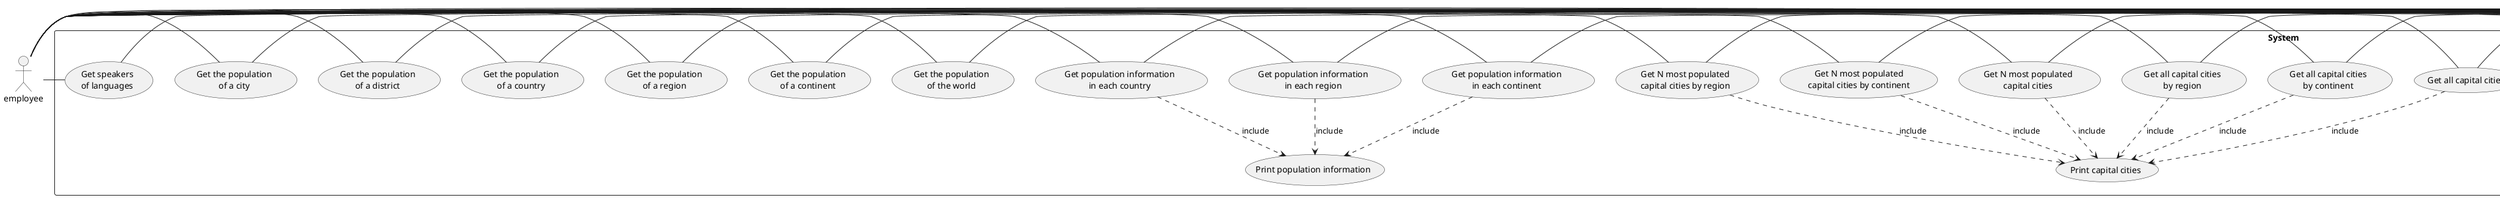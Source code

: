 @startuml

actor employee as "employee"

rectangle Database

rectangle "System" {
    usecase UC1 as "Get all countries"

    usecase UC2 as "Get all countries
    by continent"

    usecase UC3 as "Get all countries
    by region"

    usecase UC4 as "Get N most
    populated countries"

    usecase UC5 as "Get N most
    populated countries
    by continent"

    usecase UC6 as "Get N most
    populated countries
    by region"

    usecase UC7 as "Get all cities"

    usecase UC8 as "Get all cities
    by continent"

    usecase UC9 as "Get all cities
    by region"

    usecase UC10 as "Get all cities
    by country"

    usecase UC11 as "Get all cities
    by district"

    usecase UC12 as "Get N most
    populated cities"

    usecase UC13 as "Get N most
    populated cities
    by continent"

    usecase UC14 as "Get N most
    populated cities
    by region"

    usecase UC15 as "Get N most
    populated cities
    by country"

    usecase UC16 as "Get N most
    populated cities
    by district"

    usecase UC17 as "Get all capital cities"

    usecase UC18 as "Get all capital cities
    by continent"

    usecase UC19 as "Get all capital cities
    by region"

    usecase UC20 as "Get N most populated
    capital cities"

    usecase UC21 as "Get N most populated
    capital cities by continent"

    usecase UC22 as "Get N most populated
    capital cities by region"

    usecase UC23 as "Get population information
    in each continent"

    usecase UC24 as "Get population information
    in each region"

    usecase UC25 as "Get population information
    in each country"

    usecase UC26 as "Get the population
    of the world"

    usecase UC27 as "Get the population
    of a continent"

    usecase UC28 as "Get the population
    of a region"

    usecase UC29 as "Get the population
    of a country"

    usecase UC30 as "Get the population
    of a district"

    usecase UC31 as "Get the population
    of a city"

    usecase UC32 as "Get speakers
    of languages"

    usecase UCa as "Print countries"

    usecase UCb as "Print cities"

    usecase UCc as "Print capital cities"

    usecase UCd as "Print population information"

    employee - UC1
    employee - UC2
    employee - UC3
    employee - UC4
    employee - UC5
    employee - UC6
    employee - UC7
    employee - UC8
    employee - UC9
    employee - UC10
    employee - UC11
    employee - UC12
    employee - UC13
    employee - UC14
    employee - UC15
    employee - UC16
    employee - UC17
    employee - UC18
    employee - UC19
    employee - UC20
    employee - UC21
    employee - UC22
    employee - UC23
    employee - UC24
    employee - UC25
    employee - UC26
    employee - UC27
    employee - UC28
    employee - UC29
    employee - UC30
    employee - UC31
    employee - UC32
    UC1 ..> UCa : include
    UC2 ..> UCa : include
    UC3 ..> UCa : include
    UC4 ..> UCa : include
    UC5 ..> UCa : include
    UC6 ..> UCa : include
    UC7 ..> UCb : include
    UC8 ..> UCb : include
    UC9 ..> UCb : include
    UC10 ..> UCb : include
    UC11 ..> UCb : include
    UC12 ..> UCb : include
    UC13 ..> UCb : include
    UC14 ..> UCb : include
    UC15 ..> UCb : include
    UC16 ..> UCb : include
    UC17 ..> UCc : include
    UC18 ..> UCc : include
    UC19 ..> UCc : include
    UC20 ..> UCc : include
    UC21 ..> UCc : include
    UC22 ..> UCc : include
    UC23 ..> UCd : include
    UC24 ..> UCd : include
    UC25 ..> UCd : include
    UC1 - Database
    UC2 - Database
    UC3 - Database
    UC4 - Database
    UC5 - Database
    UC6 - Database
    UC7 - Database
    UC8 - Database
    UC9 - Database
    UC10 - Database
    UC11 - Database
    UC12 - Database
    UC13 - Database
    UC14 - Database
    UC15 - Database
    UC16 - Database
    UC17 - Database
    UC18 - Database
    UC19 - Database
    UC20 - Database
    UC21 - Database
    UC22 - Database
    UC23 - Database
    UC24 - Database
    UC25 - Database
    UC26 - Database
    UC27 - Database
    UC28 - Database
    UC29 - Database
    UC30 - Database
    UC31 - Database
    UC32 - Database
}

@enduml